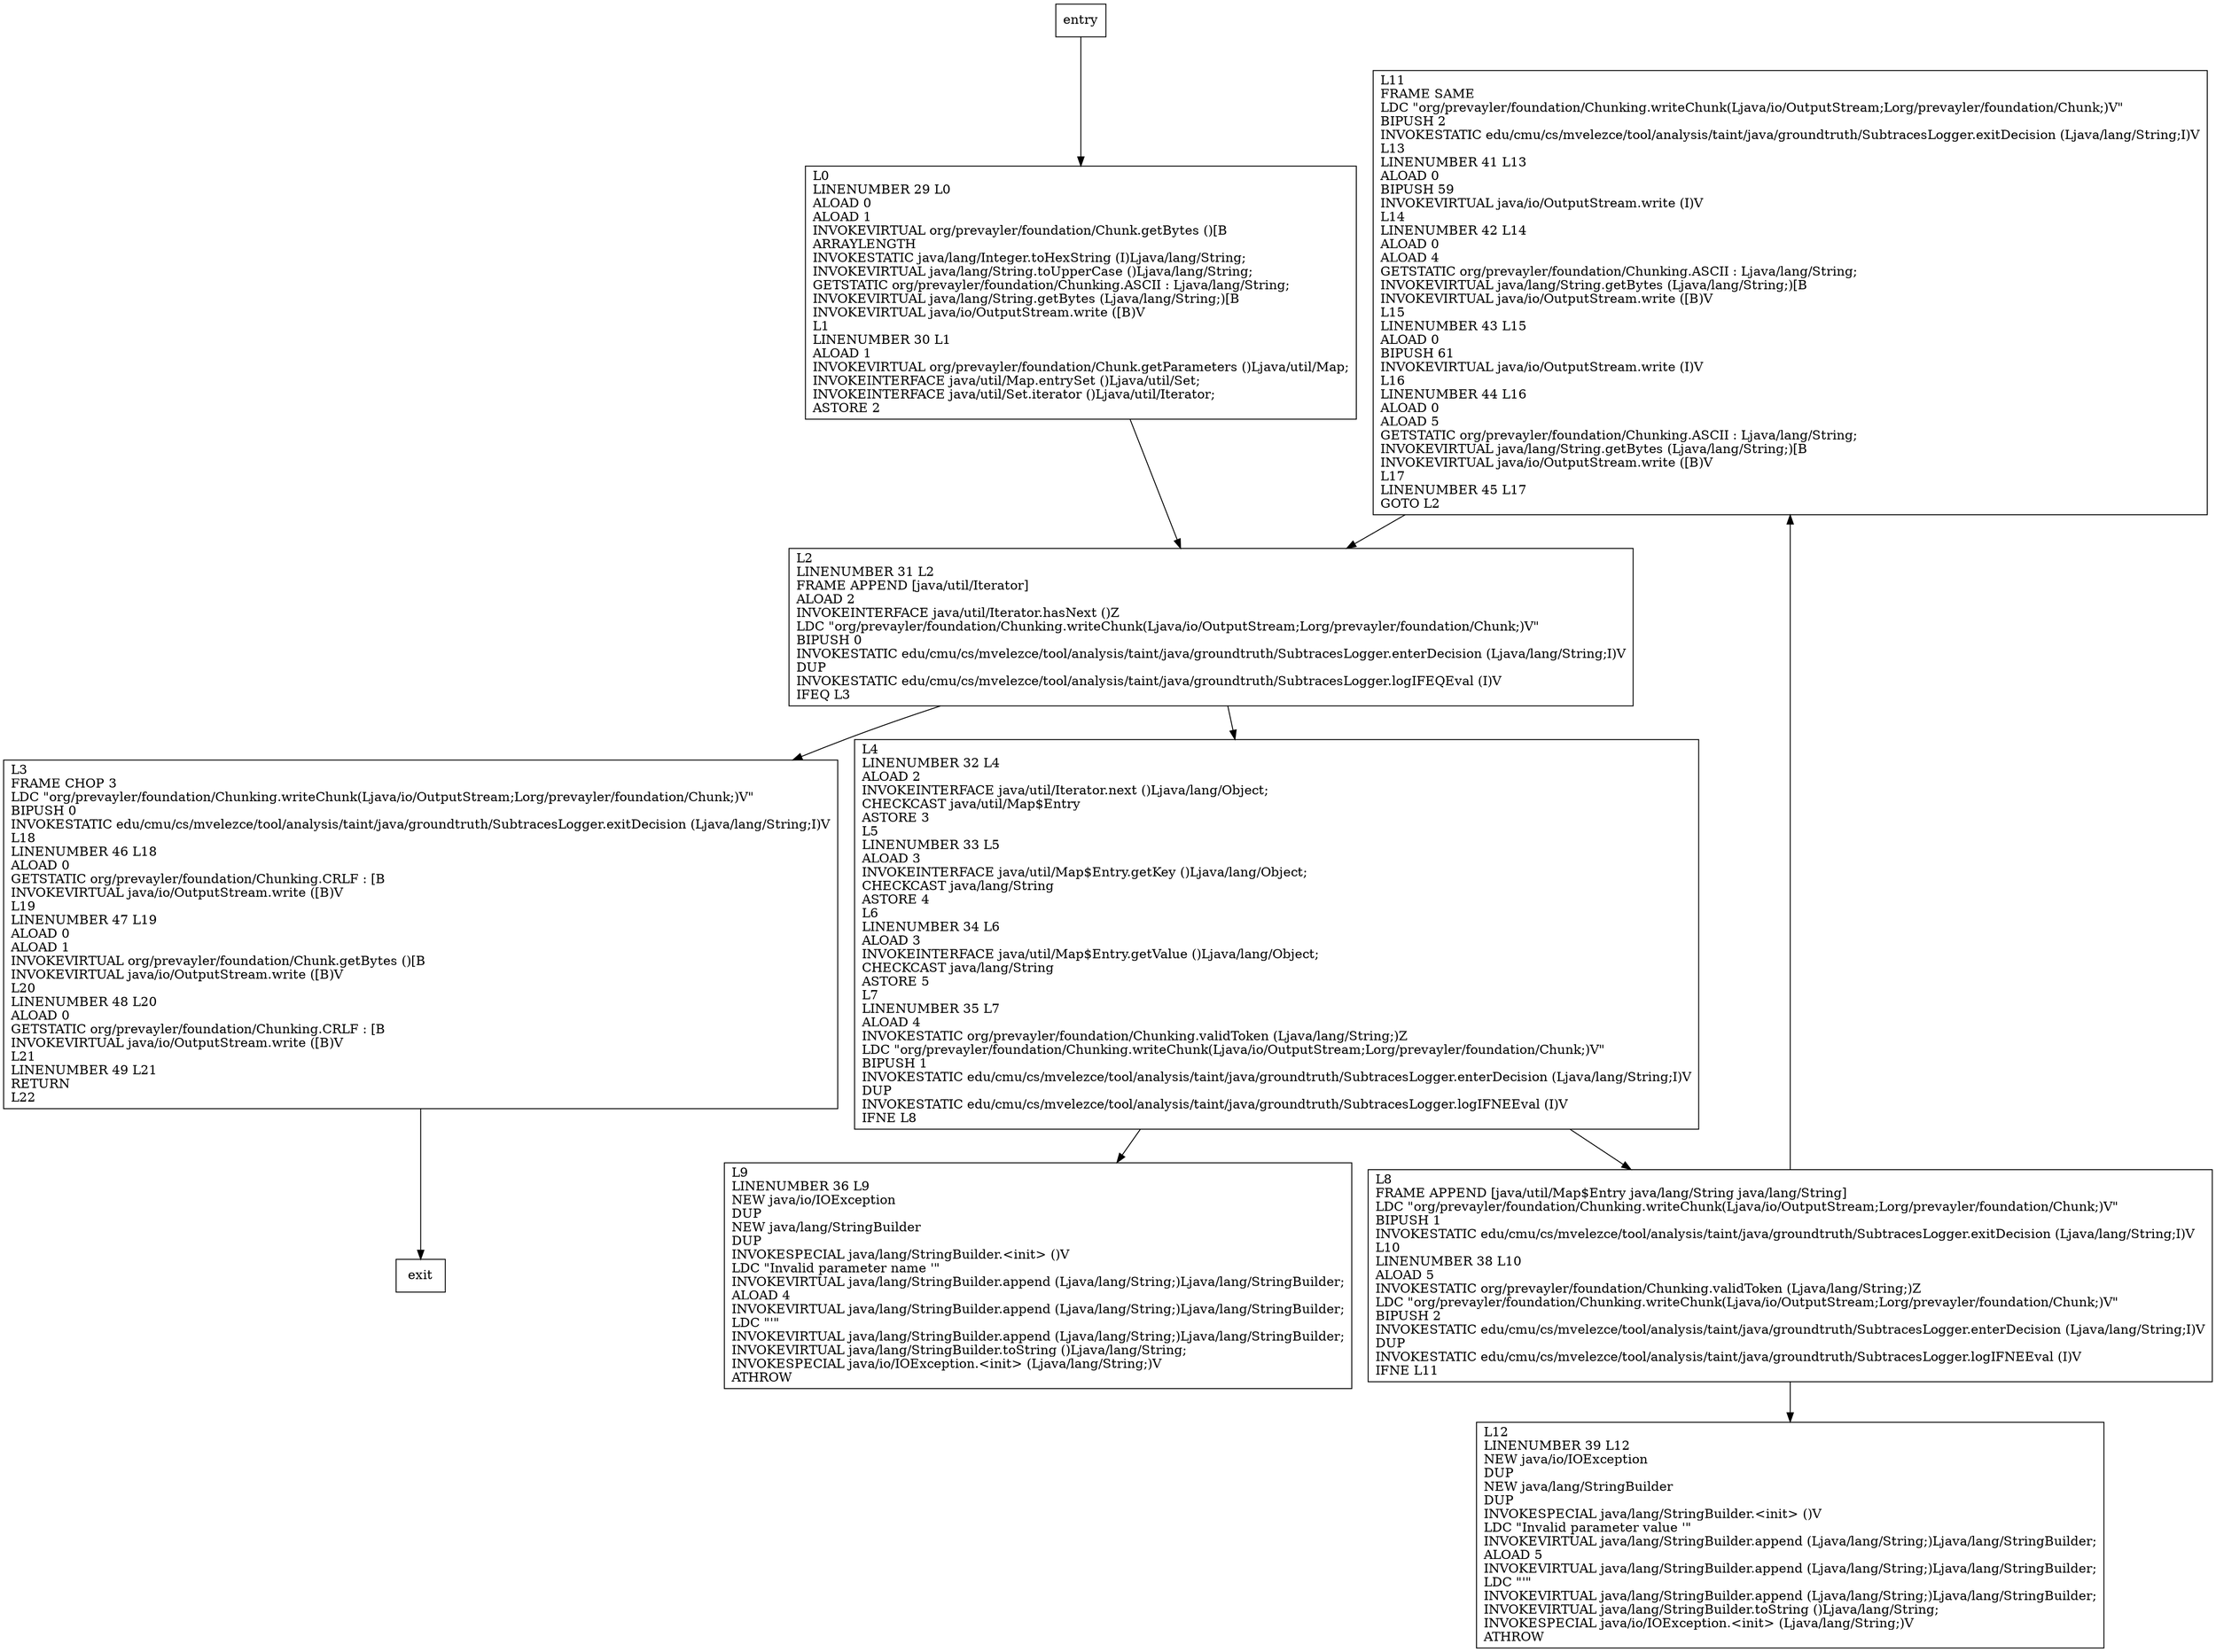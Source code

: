 digraph writeChunk {
node [shape=record];
604405894 [label="L11\lFRAME SAME\lLDC \"org/prevayler/foundation/Chunking.writeChunk(Ljava/io/OutputStream;Lorg/prevayler/foundation/Chunk;)V\"\lBIPUSH 2\lINVOKESTATIC edu/cmu/cs/mvelezce/tool/analysis/taint/java/groundtruth/SubtracesLogger.exitDecision (Ljava/lang/String;I)V\lL13\lLINENUMBER 41 L13\lALOAD 0\lBIPUSH 59\lINVOKEVIRTUAL java/io/OutputStream.write (I)V\lL14\lLINENUMBER 42 L14\lALOAD 0\lALOAD 4\lGETSTATIC org/prevayler/foundation/Chunking.ASCII : Ljava/lang/String;\lINVOKEVIRTUAL java/lang/String.getBytes (Ljava/lang/String;)[B\lINVOKEVIRTUAL java/io/OutputStream.write ([B)V\lL15\lLINENUMBER 43 L15\lALOAD 0\lBIPUSH 61\lINVOKEVIRTUAL java/io/OutputStream.write (I)V\lL16\lLINENUMBER 44 L16\lALOAD 0\lALOAD 5\lGETSTATIC org/prevayler/foundation/Chunking.ASCII : Ljava/lang/String;\lINVOKEVIRTUAL java/lang/String.getBytes (Ljava/lang/String;)[B\lINVOKEVIRTUAL java/io/OutputStream.write ([B)V\lL17\lLINENUMBER 45 L17\lGOTO L2\l"];
1943679038 [label="L8\lFRAME APPEND [java/util/Map$Entry java/lang/String java/lang/String]\lLDC \"org/prevayler/foundation/Chunking.writeChunk(Ljava/io/OutputStream;Lorg/prevayler/foundation/Chunk;)V\"\lBIPUSH 1\lINVOKESTATIC edu/cmu/cs/mvelezce/tool/analysis/taint/java/groundtruth/SubtracesLogger.exitDecision (Ljava/lang/String;I)V\lL10\lLINENUMBER 38 L10\lALOAD 5\lINVOKESTATIC org/prevayler/foundation/Chunking.validToken (Ljava/lang/String;)Z\lLDC \"org/prevayler/foundation/Chunking.writeChunk(Ljava/io/OutputStream;Lorg/prevayler/foundation/Chunk;)V\"\lBIPUSH 2\lINVOKESTATIC edu/cmu/cs/mvelezce/tool/analysis/taint/java/groundtruth/SubtracesLogger.enterDecision (Ljava/lang/String;I)V\lDUP\lINVOKESTATIC edu/cmu/cs/mvelezce/tool/analysis/taint/java/groundtruth/SubtracesLogger.logIFNEEval (I)V\lIFNE L11\l"];
390994841 [label="L2\lLINENUMBER 31 L2\lFRAME APPEND [java/util/Iterator]\lALOAD 2\lINVOKEINTERFACE java/util/Iterator.hasNext ()Z\lLDC \"org/prevayler/foundation/Chunking.writeChunk(Ljava/io/OutputStream;Lorg/prevayler/foundation/Chunk;)V\"\lBIPUSH 0\lINVOKESTATIC edu/cmu/cs/mvelezce/tool/analysis/taint/java/groundtruth/SubtracesLogger.enterDecision (Ljava/lang/String;I)V\lDUP\lINVOKESTATIC edu/cmu/cs/mvelezce/tool/analysis/taint/java/groundtruth/SubtracesLogger.logIFEQEval (I)V\lIFEQ L3\l"];
1403032934 [label="L3\lFRAME CHOP 3\lLDC \"org/prevayler/foundation/Chunking.writeChunk(Ljava/io/OutputStream;Lorg/prevayler/foundation/Chunk;)V\"\lBIPUSH 0\lINVOKESTATIC edu/cmu/cs/mvelezce/tool/analysis/taint/java/groundtruth/SubtracesLogger.exitDecision (Ljava/lang/String;I)V\lL18\lLINENUMBER 46 L18\lALOAD 0\lGETSTATIC org/prevayler/foundation/Chunking.CRLF : [B\lINVOKEVIRTUAL java/io/OutputStream.write ([B)V\lL19\lLINENUMBER 47 L19\lALOAD 0\lALOAD 1\lINVOKEVIRTUAL org/prevayler/foundation/Chunk.getBytes ()[B\lINVOKEVIRTUAL java/io/OutputStream.write ([B)V\lL20\lLINENUMBER 48 L20\lALOAD 0\lGETSTATIC org/prevayler/foundation/Chunking.CRLF : [B\lINVOKEVIRTUAL java/io/OutputStream.write ([B)V\lL21\lLINENUMBER 49 L21\lRETURN\lL22\l"];
478238740 [label="L4\lLINENUMBER 32 L4\lALOAD 2\lINVOKEINTERFACE java/util/Iterator.next ()Ljava/lang/Object;\lCHECKCAST java/util/Map$Entry\lASTORE 3\lL5\lLINENUMBER 33 L5\lALOAD 3\lINVOKEINTERFACE java/util/Map$Entry.getKey ()Ljava/lang/Object;\lCHECKCAST java/lang/String\lASTORE 4\lL6\lLINENUMBER 34 L6\lALOAD 3\lINVOKEINTERFACE java/util/Map$Entry.getValue ()Ljava/lang/Object;\lCHECKCAST java/lang/String\lASTORE 5\lL7\lLINENUMBER 35 L7\lALOAD 4\lINVOKESTATIC org/prevayler/foundation/Chunking.validToken (Ljava/lang/String;)Z\lLDC \"org/prevayler/foundation/Chunking.writeChunk(Ljava/io/OutputStream;Lorg/prevayler/foundation/Chunk;)V\"\lBIPUSH 1\lINVOKESTATIC edu/cmu/cs/mvelezce/tool/analysis/taint/java/groundtruth/SubtracesLogger.enterDecision (Ljava/lang/String;I)V\lDUP\lINVOKESTATIC edu/cmu/cs/mvelezce/tool/analysis/taint/java/groundtruth/SubtracesLogger.logIFNEEval (I)V\lIFNE L8\l"];
347042785 [label="L9\lLINENUMBER 36 L9\lNEW java/io/IOException\lDUP\lNEW java/lang/StringBuilder\lDUP\lINVOKESPECIAL java/lang/StringBuilder.\<init\> ()V\lLDC \"Invalid parameter name '\"\lINVOKEVIRTUAL java/lang/StringBuilder.append (Ljava/lang/String;)Ljava/lang/StringBuilder;\lALOAD 4\lINVOKEVIRTUAL java/lang/StringBuilder.append (Ljava/lang/String;)Ljava/lang/StringBuilder;\lLDC \"'\"\lINVOKEVIRTUAL java/lang/StringBuilder.append (Ljava/lang/String;)Ljava/lang/StringBuilder;\lINVOKEVIRTUAL java/lang/StringBuilder.toString ()Ljava/lang/String;\lINVOKESPECIAL java/io/IOException.\<init\> (Ljava/lang/String;)V\lATHROW\l"];
844185066 [label="L12\lLINENUMBER 39 L12\lNEW java/io/IOException\lDUP\lNEW java/lang/StringBuilder\lDUP\lINVOKESPECIAL java/lang/StringBuilder.\<init\> ()V\lLDC \"Invalid parameter value '\"\lINVOKEVIRTUAL java/lang/StringBuilder.append (Ljava/lang/String;)Ljava/lang/StringBuilder;\lALOAD 5\lINVOKEVIRTUAL java/lang/StringBuilder.append (Ljava/lang/String;)Ljava/lang/StringBuilder;\lLDC \"'\"\lINVOKEVIRTUAL java/lang/StringBuilder.append (Ljava/lang/String;)Ljava/lang/StringBuilder;\lINVOKEVIRTUAL java/lang/StringBuilder.toString ()Ljava/lang/String;\lINVOKESPECIAL java/io/IOException.\<init\> (Ljava/lang/String;)V\lATHROW\l"];
580212331 [label="L0\lLINENUMBER 29 L0\lALOAD 0\lALOAD 1\lINVOKEVIRTUAL org/prevayler/foundation/Chunk.getBytes ()[B\lARRAYLENGTH\lINVOKESTATIC java/lang/Integer.toHexString (I)Ljava/lang/String;\lINVOKEVIRTUAL java/lang/String.toUpperCase ()Ljava/lang/String;\lGETSTATIC org/prevayler/foundation/Chunking.ASCII : Ljava/lang/String;\lINVOKEVIRTUAL java/lang/String.getBytes (Ljava/lang/String;)[B\lINVOKEVIRTUAL java/io/OutputStream.write ([B)V\lL1\lLINENUMBER 30 L1\lALOAD 1\lINVOKEVIRTUAL org/prevayler/foundation/Chunk.getParameters ()Ljava/util/Map;\lINVOKEINTERFACE java/util/Map.entrySet ()Ljava/util/Set;\lINVOKEINTERFACE java/util/Set.iterator ()Ljava/util/Iterator;\lASTORE 2\l"];
entry;
exit;
entry -> 580212331;
604405894 -> 390994841;
1943679038 -> 604405894;
1943679038 -> 844185066;
390994841 -> 1403032934;
390994841 -> 478238740;
1403032934 -> exit;
478238740 -> 1943679038;
478238740 -> 347042785;
580212331 -> 390994841;
}
